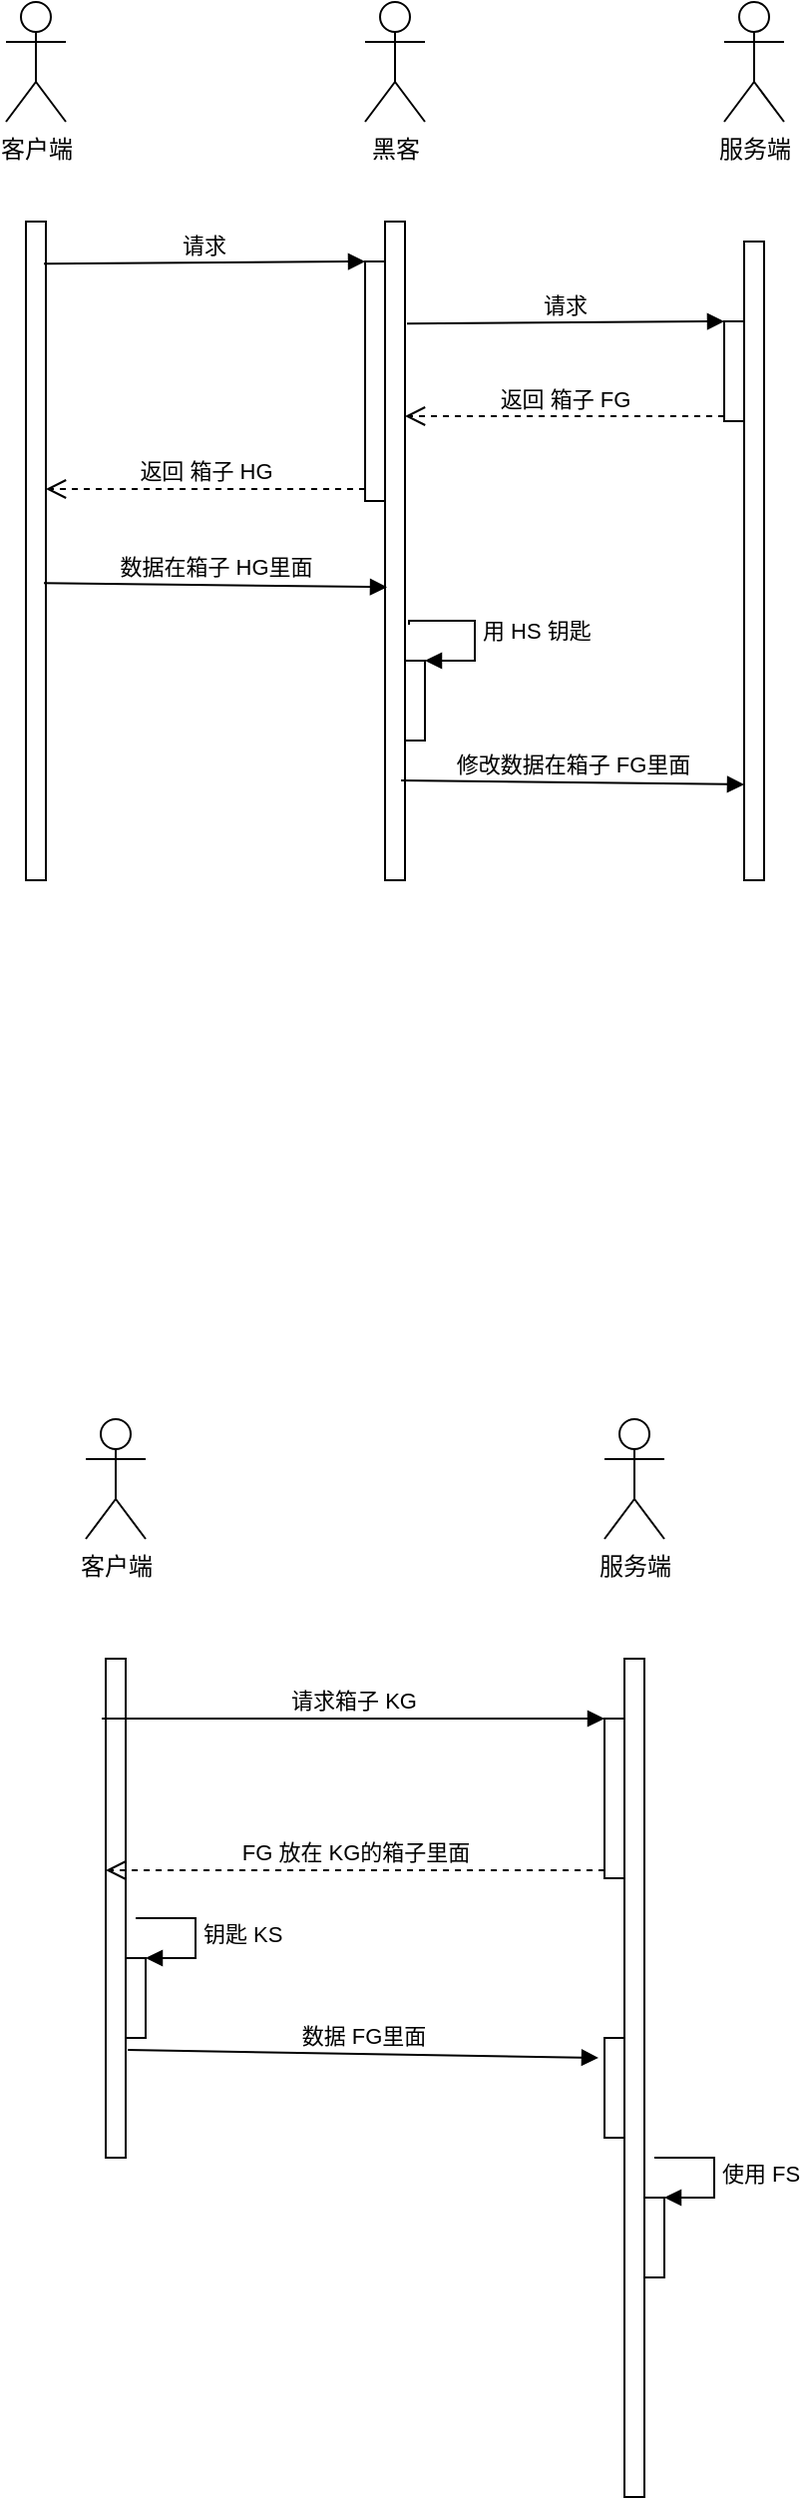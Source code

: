 <mxfile version="20.0.1" type="github">
  <diagram id="C_hxBbpLIfvS-t4lmPHE" name="Page-1">
    <mxGraphModel dx="1426" dy="794" grid="1" gridSize="10" guides="1" tooltips="1" connect="1" arrows="1" fold="1" page="1" pageScale="1" pageWidth="827" pageHeight="1169" math="0" shadow="0">
      <root>
        <mxCell id="0" />
        <mxCell id="1" parent="0" />
        <mxCell id="r7N5dlVoFXFtBDSdZL3y-1" value="客户端" style="shape=umlActor;verticalLabelPosition=bottom;verticalAlign=top;html=1;outlineConnect=0;" vertex="1" parent="1">
          <mxGeometry x="150" y="240" width="30" height="60" as="geometry" />
        </mxCell>
        <mxCell id="r7N5dlVoFXFtBDSdZL3y-2" value="服务端" style="shape=umlActor;verticalLabelPosition=bottom;verticalAlign=top;html=1;outlineConnect=0;" vertex="1" parent="1">
          <mxGeometry x="510" y="240" width="30" height="60" as="geometry" />
        </mxCell>
        <mxCell id="r7N5dlVoFXFtBDSdZL3y-6" value="黑客" style="shape=umlActor;verticalLabelPosition=bottom;verticalAlign=top;html=1;outlineConnect=0;" vertex="1" parent="1">
          <mxGeometry x="330" y="240" width="30" height="60" as="geometry" />
        </mxCell>
        <mxCell id="r7N5dlVoFXFtBDSdZL3y-22" value="" style="html=1;points=[];perimeter=orthogonalPerimeter;" vertex="1" parent="1">
          <mxGeometry x="160" y="350" width="10" height="330" as="geometry" />
        </mxCell>
        <mxCell id="r7N5dlVoFXFtBDSdZL3y-23" value="" style="html=1;points=[];perimeter=orthogonalPerimeter;" vertex="1" parent="1">
          <mxGeometry x="340" y="350" width="10" height="330" as="geometry" />
        </mxCell>
        <mxCell id="r7N5dlVoFXFtBDSdZL3y-25" value="" style="html=1;points=[];perimeter=orthogonalPerimeter;" vertex="1" parent="1">
          <mxGeometry x="520" y="360" width="10" height="320" as="geometry" />
        </mxCell>
        <mxCell id="r7N5dlVoFXFtBDSdZL3y-26" value="" style="html=1;points=[];perimeter=orthogonalPerimeter;" vertex="1" parent="1">
          <mxGeometry x="330" y="370" width="10" height="120" as="geometry" />
        </mxCell>
        <mxCell id="r7N5dlVoFXFtBDSdZL3y-27" value="请求" style="html=1;verticalAlign=bottom;endArrow=block;entryX=0;entryY=0;rounded=0;exitX=0.9;exitY=0.064;exitDx=0;exitDy=0;exitPerimeter=0;" edge="1" target="r7N5dlVoFXFtBDSdZL3y-26" parent="1" source="r7N5dlVoFXFtBDSdZL3y-22">
          <mxGeometry relative="1" as="geometry">
            <mxPoint x="270" y="370" as="sourcePoint" />
          </mxGeometry>
        </mxCell>
        <mxCell id="r7N5dlVoFXFtBDSdZL3y-28" value="返回 箱子 HG" style="html=1;verticalAlign=bottom;endArrow=open;dashed=1;endSize=8;exitX=0;exitY=0.95;rounded=0;" edge="1" source="r7N5dlVoFXFtBDSdZL3y-26" parent="1" target="r7N5dlVoFXFtBDSdZL3y-22">
          <mxGeometry relative="1" as="geometry">
            <mxPoint x="180" y="440" as="targetPoint" />
          </mxGeometry>
        </mxCell>
        <mxCell id="r7N5dlVoFXFtBDSdZL3y-29" value="" style="html=1;points=[];perimeter=orthogonalPerimeter;" vertex="1" parent="1">
          <mxGeometry x="510" y="400" width="10" height="50" as="geometry" />
        </mxCell>
        <mxCell id="r7N5dlVoFXFtBDSdZL3y-30" value="请求" style="html=1;verticalAlign=bottom;endArrow=block;entryX=0;entryY=0;rounded=0;exitX=1.1;exitY=0.155;exitDx=0;exitDy=0;exitPerimeter=0;" edge="1" target="r7N5dlVoFXFtBDSdZL3y-29" parent="1" source="r7N5dlVoFXFtBDSdZL3y-23">
          <mxGeometry relative="1" as="geometry">
            <mxPoint x="440" y="400" as="sourcePoint" />
          </mxGeometry>
        </mxCell>
        <mxCell id="r7N5dlVoFXFtBDSdZL3y-31" value="返回 箱子 FG" style="html=1;verticalAlign=bottom;endArrow=open;dashed=1;endSize=8;exitX=0;exitY=0.95;rounded=0;" edge="1" source="r7N5dlVoFXFtBDSdZL3y-29" parent="1" target="r7N5dlVoFXFtBDSdZL3y-23">
          <mxGeometry relative="1" as="geometry">
            <mxPoint x="440" y="476" as="targetPoint" />
          </mxGeometry>
        </mxCell>
        <mxCell id="r7N5dlVoFXFtBDSdZL3y-32" value="数据在箱子 HG里面" style="html=1;verticalAlign=bottom;endArrow=block;entryX=0.1;entryY=0.555;rounded=0;exitX=0.9;exitY=0.064;exitDx=0;exitDy=0;exitPerimeter=0;entryDx=0;entryDy=0;entryPerimeter=0;" edge="1" parent="1" target="r7N5dlVoFXFtBDSdZL3y-23">
          <mxGeometry relative="1" as="geometry">
            <mxPoint x="169" y="531.12" as="sourcePoint" />
            <mxPoint x="330" y="530.0" as="targetPoint" />
          </mxGeometry>
        </mxCell>
        <mxCell id="r7N5dlVoFXFtBDSdZL3y-33" value="" style="html=1;points=[];perimeter=orthogonalPerimeter;" vertex="1" parent="1">
          <mxGeometry x="350" y="570" width="10" height="40" as="geometry" />
        </mxCell>
        <mxCell id="r7N5dlVoFXFtBDSdZL3y-34" value="用 HS 钥匙&amp;nbsp;" style="edgeStyle=orthogonalEdgeStyle;html=1;align=left;spacingLeft=2;endArrow=block;rounded=0;entryX=1;entryY=0;exitX=1.2;exitY=0.612;exitDx=0;exitDy=0;exitPerimeter=0;" edge="1" target="r7N5dlVoFXFtBDSdZL3y-33" parent="1" source="r7N5dlVoFXFtBDSdZL3y-23">
          <mxGeometry relative="1" as="geometry">
            <mxPoint x="355" y="550" as="sourcePoint" />
            <Array as="points">
              <mxPoint x="352" y="550" />
              <mxPoint x="385" y="550" />
              <mxPoint x="385" y="570" />
            </Array>
          </mxGeometry>
        </mxCell>
        <mxCell id="r7N5dlVoFXFtBDSdZL3y-36" value="修改数据在箱子 FG里面" style="html=1;verticalAlign=bottom;endArrow=block;entryX=0.1;entryY=0.555;rounded=0;exitX=0.9;exitY=0.064;exitDx=0;exitDy=0;exitPerimeter=0;entryDx=0;entryDy=0;entryPerimeter=0;" edge="1" parent="1">
          <mxGeometry relative="1" as="geometry">
            <mxPoint x="348" y="630.0" as="sourcePoint" />
            <mxPoint x="520" y="632.03" as="targetPoint" />
          </mxGeometry>
        </mxCell>
        <mxCell id="r7N5dlVoFXFtBDSdZL3y-53" value="服务端" style="shape=umlActor;verticalLabelPosition=bottom;verticalAlign=top;html=1;" vertex="1" parent="1">
          <mxGeometry x="450" y="950" width="30" height="60" as="geometry" />
        </mxCell>
        <mxCell id="r7N5dlVoFXFtBDSdZL3y-54" value="客户端" style="shape=umlActor;verticalLabelPosition=bottom;verticalAlign=top;html=1;" vertex="1" parent="1">
          <mxGeometry x="190" y="950" width="30" height="60" as="geometry" />
        </mxCell>
        <mxCell id="r7N5dlVoFXFtBDSdZL3y-55" value="" style="html=1;points=[];perimeter=orthogonalPerimeter;" vertex="1" parent="1">
          <mxGeometry x="200" y="1070" width="10" height="250" as="geometry" />
        </mxCell>
        <mxCell id="r7N5dlVoFXFtBDSdZL3y-56" value="" style="html=1;points=[];perimeter=orthogonalPerimeter;" vertex="1" parent="1">
          <mxGeometry x="460" y="1070" width="10" height="420" as="geometry" />
        </mxCell>
        <mxCell id="r7N5dlVoFXFtBDSdZL3y-58" value="" style="html=1;points=[];perimeter=orthogonalPerimeter;" vertex="1" parent="1">
          <mxGeometry x="450" y="1100" width="10" height="80" as="geometry" />
        </mxCell>
        <mxCell id="r7N5dlVoFXFtBDSdZL3y-59" value="请求箱子 KG" style="html=1;verticalAlign=bottom;endArrow=block;entryX=0;entryY=0;rounded=0;exitX=-0.2;exitY=0.12;exitDx=0;exitDy=0;exitPerimeter=0;" edge="1" target="r7N5dlVoFXFtBDSdZL3y-58" parent="1" source="r7N5dlVoFXFtBDSdZL3y-55">
          <mxGeometry relative="1" as="geometry">
            <mxPoint x="380" y="1100" as="sourcePoint" />
          </mxGeometry>
        </mxCell>
        <mxCell id="r7N5dlVoFXFtBDSdZL3y-60" value="FG 放在 KG的箱子里面" style="html=1;verticalAlign=bottom;endArrow=open;dashed=1;endSize=8;exitX=0;exitY=0.95;rounded=0;entryX=0;entryY=0.424;entryDx=0;entryDy=0;entryPerimeter=0;" edge="1" source="r7N5dlVoFXFtBDSdZL3y-58" parent="1" target="r7N5dlVoFXFtBDSdZL3y-55">
          <mxGeometry relative="1" as="geometry">
            <mxPoint x="380" y="1176" as="targetPoint" />
          </mxGeometry>
        </mxCell>
        <mxCell id="r7N5dlVoFXFtBDSdZL3y-61" value="" style="html=1;points=[];perimeter=orthogonalPerimeter;" vertex="1" parent="1">
          <mxGeometry x="210" y="1220" width="10" height="40" as="geometry" />
        </mxCell>
        <mxCell id="r7N5dlVoFXFtBDSdZL3y-62" value="钥匙 KS" style="edgeStyle=orthogonalEdgeStyle;html=1;align=left;spacingLeft=2;endArrow=block;rounded=0;entryX=1;entryY=0;" edge="1" target="r7N5dlVoFXFtBDSdZL3y-61" parent="1">
          <mxGeometry relative="1" as="geometry">
            <mxPoint x="215" y="1200" as="sourcePoint" />
            <Array as="points">
              <mxPoint x="245" y="1200" />
            </Array>
          </mxGeometry>
        </mxCell>
        <mxCell id="r7N5dlVoFXFtBDSdZL3y-63" value="" style="html=1;points=[];perimeter=orthogonalPerimeter;" vertex="1" parent="1">
          <mxGeometry x="450" y="1260" width="10" height="50" as="geometry" />
        </mxCell>
        <mxCell id="r7N5dlVoFXFtBDSdZL3y-64" value="数据 FG里面" style="html=1;verticalAlign=bottom;endArrow=block;entryX=-0.3;entryY=0.2;rounded=0;exitX=1.1;exitY=0.784;exitDx=0;exitDy=0;exitPerimeter=0;entryDx=0;entryDy=0;entryPerimeter=0;" edge="1" target="r7N5dlVoFXFtBDSdZL3y-63" parent="1" source="r7N5dlVoFXFtBDSdZL3y-55">
          <mxGeometry relative="1" as="geometry">
            <mxPoint x="380" y="1250" as="sourcePoint" />
          </mxGeometry>
        </mxCell>
        <mxCell id="r7N5dlVoFXFtBDSdZL3y-66" value="" style="html=1;points=[];perimeter=orthogonalPerimeter;" vertex="1" parent="1">
          <mxGeometry x="470" y="1340" width="10" height="40" as="geometry" />
        </mxCell>
        <mxCell id="r7N5dlVoFXFtBDSdZL3y-67" value="使用 FS" style="edgeStyle=orthogonalEdgeStyle;html=1;align=left;spacingLeft=2;endArrow=block;rounded=0;entryX=1;entryY=0;" edge="1" target="r7N5dlVoFXFtBDSdZL3y-66" parent="1">
          <mxGeometry relative="1" as="geometry">
            <mxPoint x="475" y="1320" as="sourcePoint" />
            <Array as="points">
              <mxPoint x="505" y="1320" />
            </Array>
          </mxGeometry>
        </mxCell>
      </root>
    </mxGraphModel>
  </diagram>
</mxfile>
